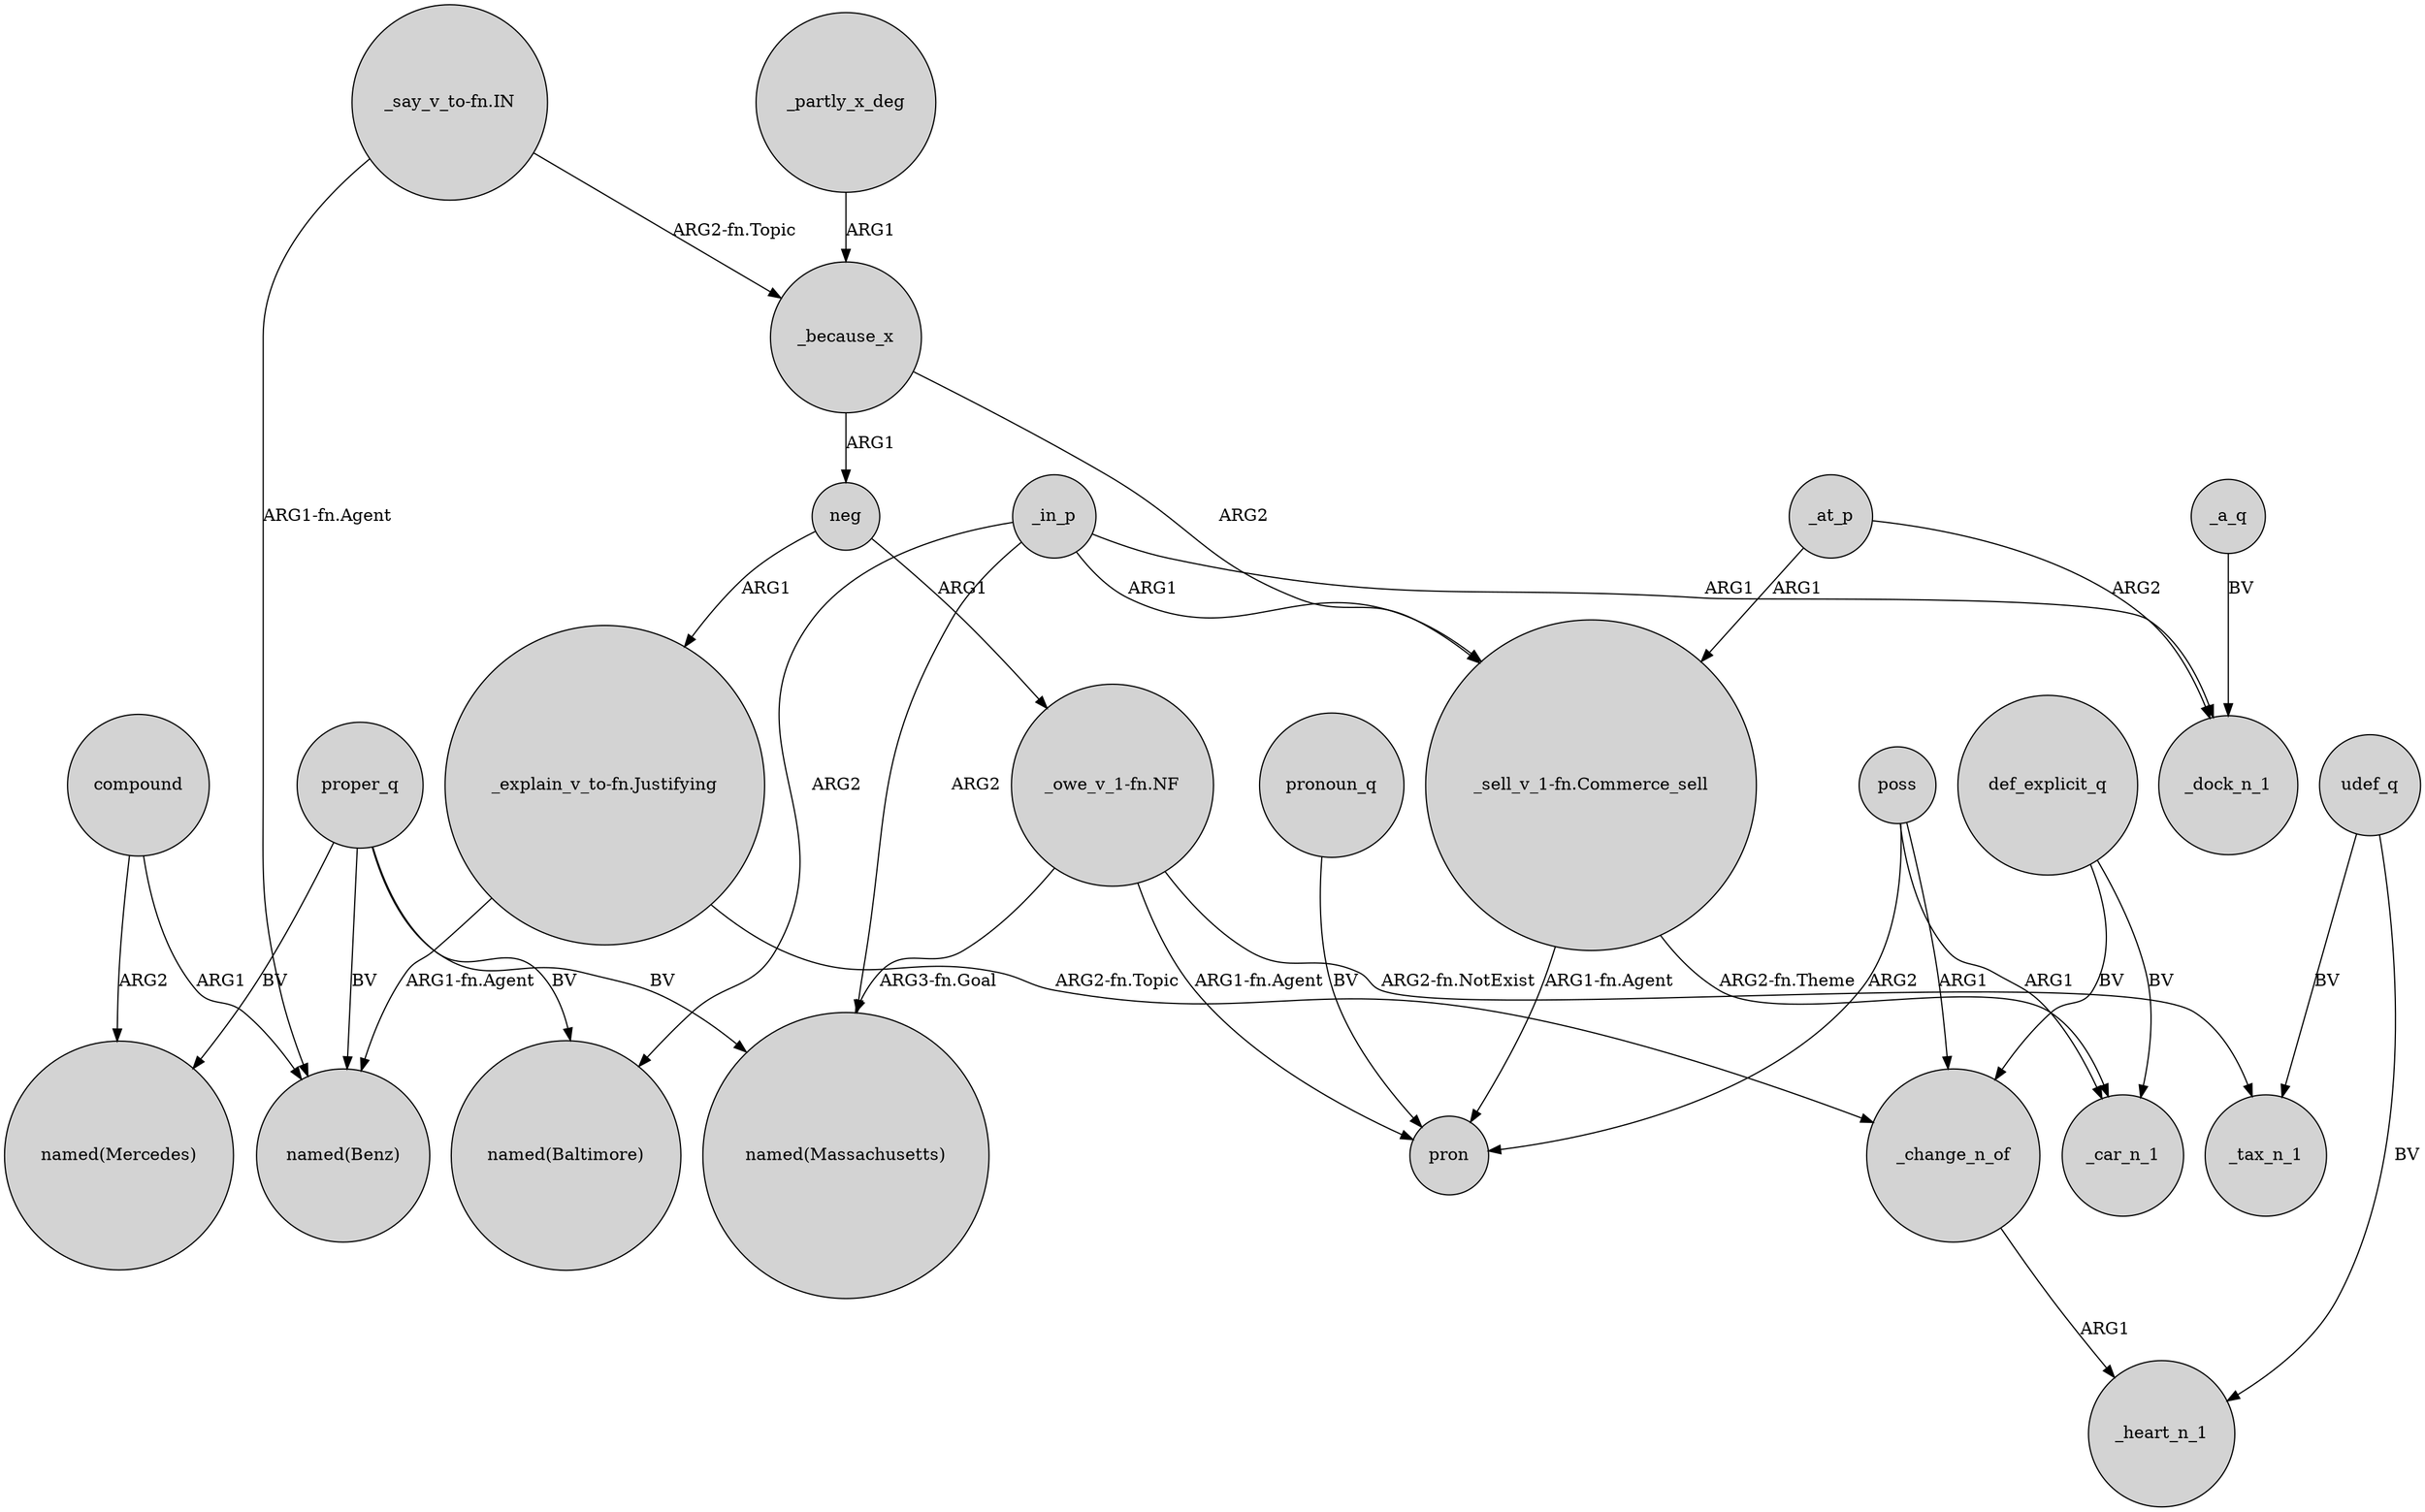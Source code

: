 digraph {
	node [shape=circle style=filled]
	proper_q -> "named(Mercedes)" [label=BV]
	poss -> pron [label=ARG2]
	_a_q -> _dock_n_1 [label=BV]
	proper_q -> "named(Benz)" [label=BV]
	poss -> _car_n_1 [label=ARG1]
	_change_n_of -> _heart_n_1 [label=ARG1]
	neg -> "_owe_v_1-fn.NF" [label=ARG1]
	_in_p -> _dock_n_1 [label=ARG1]
	compound -> "named(Benz)" [label=ARG1]
	_in_p -> "named(Massachusetts)" [label=ARG2]
	"_owe_v_1-fn.NF" -> "named(Massachusetts)" [label="ARG3-fn.Goal"]
	def_explicit_q -> _car_n_1 [label=BV]
	proper_q -> "named(Baltimore)" [label=BV]
	poss -> _change_n_of [label=ARG1]
	"_owe_v_1-fn.NF" -> _tax_n_1 [label="ARG2-fn.NotExist"]
	"_say_v_to-fn.IN" -> _because_x [label="ARG2-fn.Topic"]
	"_explain_v_to-fn.Justifying" -> "named(Benz)" [label="ARG1-fn.Agent"]
	udef_q -> _tax_n_1 [label=BV]
	pronoun_q -> pron [label=BV]
	udef_q -> _heart_n_1 [label=BV]
	_in_p -> "_sell_v_1-fn.Commerce_sell" [label=ARG1]
	"_explain_v_to-fn.Justifying" -> _change_n_of [label="ARG2-fn.Topic"]
	_because_x -> "_sell_v_1-fn.Commerce_sell" [label=ARG2]
	_in_p -> "named(Baltimore)" [label=ARG2]
	proper_q -> "named(Massachusetts)" [label=BV]
	_at_p -> _dock_n_1 [label=ARG2]
	"_say_v_to-fn.IN" -> "named(Benz)" [label="ARG1-fn.Agent"]
	compound -> "named(Mercedes)" [label=ARG2]
	_partly_x_deg -> _because_x [label=ARG1]
	_because_x -> neg [label=ARG1]
	"_sell_v_1-fn.Commerce_sell" -> pron [label="ARG1-fn.Agent"]
	neg -> "_explain_v_to-fn.Justifying" [label=ARG1]
	"_owe_v_1-fn.NF" -> pron [label="ARG1-fn.Agent"]
	"_sell_v_1-fn.Commerce_sell" -> _car_n_1 [label="ARG2-fn.Theme"]
	def_explicit_q -> _change_n_of [label=BV]
	_at_p -> "_sell_v_1-fn.Commerce_sell" [label=ARG1]
}
